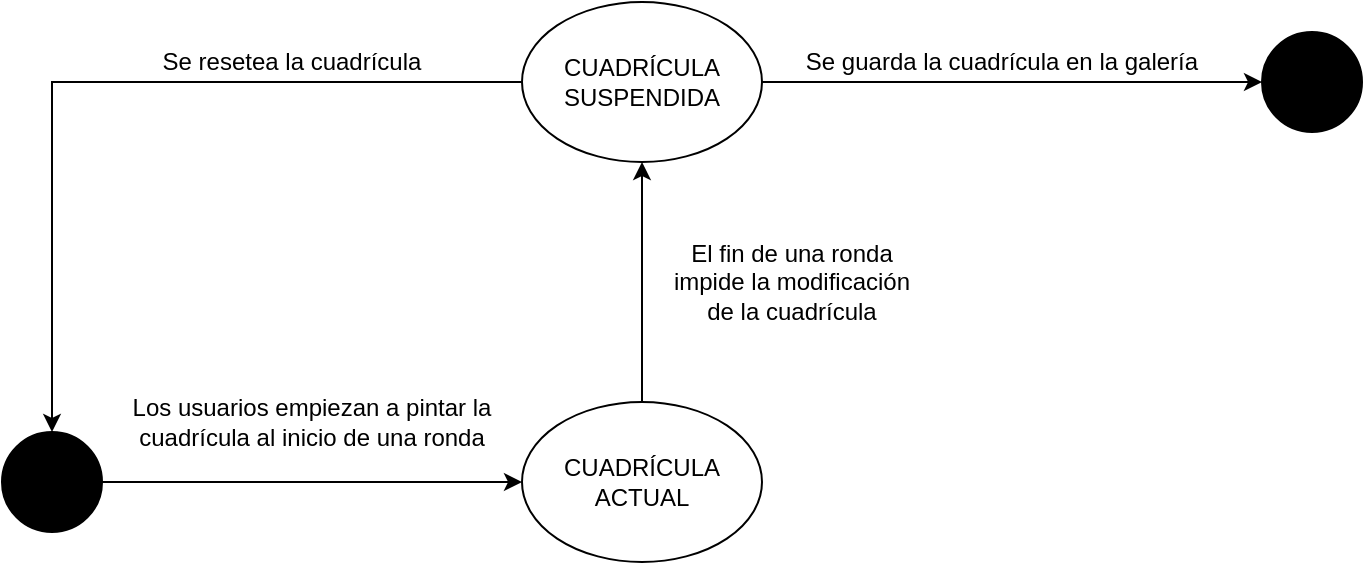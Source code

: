 <mxfile version="13.6.4" type="device"><diagram name="Page-1" id="42789a77-a242-8287-6e28-9cd8cfd52e62"><mxGraphModel dx="862" dy="415" grid="1" gridSize="10" guides="1" tooltips="1" connect="1" arrows="1" fold="1" page="1" pageScale="1" pageWidth="1100" pageHeight="850" background="#ffffff" math="0" shadow="0"><root><mxCell id="0"/><mxCell id="1" parent="0"/><mxCell id="gd2vchaCeDJ_2Gz9BnVT-2" style="edgeStyle=orthogonalEdgeStyle;rounded=0;orthogonalLoop=1;jettySize=auto;html=1;exitX=0.5;exitY=0;exitDx=0;exitDy=0;entryX=0.5;entryY=1;entryDx=0;entryDy=0;" edge="1" parent="1" source="zSYgh62pXCeP6y4mhf1k-1" target="gd2vchaCeDJ_2Gz9BnVT-1"><mxGeometry relative="1" as="geometry"/></mxCell><mxCell id="zSYgh62pXCeP6y4mhf1k-1" value="CUADRÍCULA ACTUAL" style="ellipse;whiteSpace=wrap;html=1;fillColor=#FFFFFF;" parent="1" vertex="1"><mxGeometry x="370" y="290" width="120" height="80" as="geometry"/></mxCell><mxCell id="zSYgh62pXCeP6y4mhf1k-6" style="edgeStyle=orthogonalEdgeStyle;rounded=0;orthogonalLoop=1;jettySize=auto;html=1;exitX=1;exitY=0.5;exitDx=0;exitDy=0;entryX=0;entryY=0.5;entryDx=0;entryDy=0;" parent="1" source="zSYgh62pXCeP6y4mhf1k-2" target="zSYgh62pXCeP6y4mhf1k-1" edge="1"><mxGeometry relative="1" as="geometry"/></mxCell><mxCell id="zSYgh62pXCeP6y4mhf1k-2" value="" style="ellipse;whiteSpace=wrap;html=1;fillColor=#000000;" parent="1" vertex="1"><mxGeometry x="110" y="305" width="50" height="50" as="geometry"/></mxCell><mxCell id="zSYgh62pXCeP6y4mhf1k-3" value="Los usuarios empiezan a pintar la cuadrícula al inicio de una ronda" style="text;html=1;strokeColor=none;fillColor=none;align=center;verticalAlign=middle;whiteSpace=wrap;rounded=0;" parent="1" vertex="1"><mxGeometry x="170" y="295" width="190" height="10" as="geometry"/></mxCell><mxCell id="zSYgh62pXCeP6y4mhf1k-4" value="Se resetea la cuadrícula" style="text;html=1;strokeColor=none;fillColor=none;align=center;verticalAlign=middle;whiteSpace=wrap;rounded=0;" parent="1" vertex="1"><mxGeometry x="140" y="110" width="230" height="20" as="geometry"/></mxCell><mxCell id="gd2vchaCeDJ_2Gz9BnVT-5" style="edgeStyle=orthogonalEdgeStyle;rounded=0;orthogonalLoop=1;jettySize=auto;html=1;exitX=0;exitY=0.5;exitDx=0;exitDy=0;entryX=0.5;entryY=0;entryDx=0;entryDy=0;" edge="1" parent="1" source="gd2vchaCeDJ_2Gz9BnVT-1" target="zSYgh62pXCeP6y4mhf1k-2"><mxGeometry relative="1" as="geometry"/></mxCell><mxCell id="gd2vchaCeDJ_2Gz9BnVT-11" style="edgeStyle=orthogonalEdgeStyle;rounded=0;orthogonalLoop=1;jettySize=auto;html=1;exitX=1;exitY=0.5;exitDx=0;exitDy=0;entryX=0;entryY=0.5;entryDx=0;entryDy=0;" edge="1" parent="1" source="gd2vchaCeDJ_2Gz9BnVT-1" target="gd2vchaCeDJ_2Gz9BnVT-10"><mxGeometry relative="1" as="geometry"/></mxCell><mxCell id="gd2vchaCeDJ_2Gz9BnVT-1" value="CUADRÍCULA SUSPENDIDA" style="ellipse;whiteSpace=wrap;html=1;fillColor=#FFFFFF;" vertex="1" parent="1"><mxGeometry x="370" y="90" width="120" height="80" as="geometry"/></mxCell><mxCell id="gd2vchaCeDJ_2Gz9BnVT-3" value="El fin de una ronda impide la modificación de la cuadrícula" style="text;html=1;strokeColor=none;fillColor=none;align=center;verticalAlign=middle;whiteSpace=wrap;rounded=0;" vertex="1" parent="1"><mxGeometry x="440" y="220" width="130" height="20" as="geometry"/></mxCell><mxCell id="gd2vchaCeDJ_2Gz9BnVT-8" value="Se guarda la cuadrícula en la galería" style="text;html=1;strokeColor=none;fillColor=none;align=center;verticalAlign=middle;whiteSpace=wrap;rounded=0;" vertex="1" parent="1"><mxGeometry x="500" y="110" width="220" height="20" as="geometry"/></mxCell><mxCell id="gd2vchaCeDJ_2Gz9BnVT-10" value="" style="ellipse;whiteSpace=wrap;html=1;fillColor=#000000;" vertex="1" parent="1"><mxGeometry x="740" y="105" width="50" height="50" as="geometry"/></mxCell></root></mxGraphModel></diagram></mxfile>